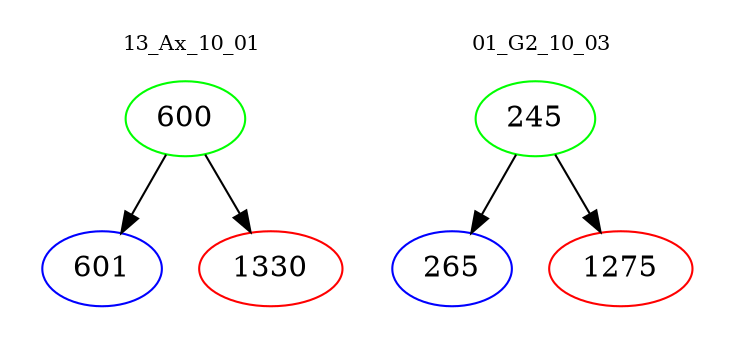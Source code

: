 digraph{
subgraph cluster_0 {
color = white
label = "13_Ax_10_01";
fontsize=10;
T0_600 [label="600", color="green"]
T0_600 -> T0_601 [color="black"]
T0_601 [label="601", color="blue"]
T0_600 -> T0_1330 [color="black"]
T0_1330 [label="1330", color="red"]
}
subgraph cluster_1 {
color = white
label = "01_G2_10_03";
fontsize=10;
T1_245 [label="245", color="green"]
T1_245 -> T1_265 [color="black"]
T1_265 [label="265", color="blue"]
T1_245 -> T1_1275 [color="black"]
T1_1275 [label="1275", color="red"]
}
}

